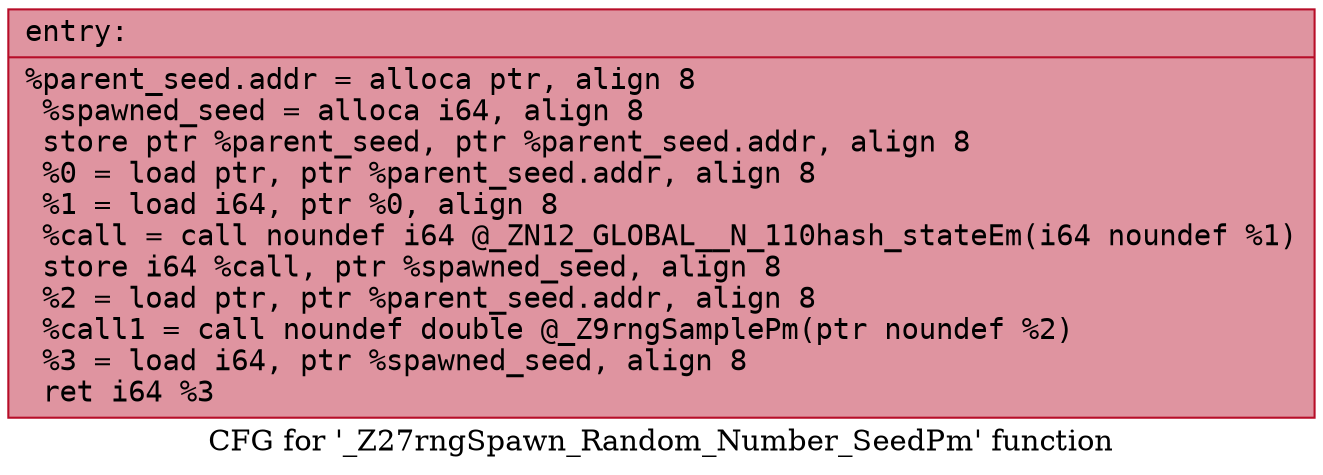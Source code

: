 digraph "CFG for '_Z27rngSpawn_Random_Number_SeedPm' function" {
	label="CFG for '_Z27rngSpawn_Random_Number_SeedPm' function";

	Node0x556a6cdc1510 [shape=record,color="#b70d28ff", style=filled, fillcolor="#b70d2870" fontname="Courier",label="{entry:\l|  %parent_seed.addr = alloca ptr, align 8\l  %spawned_seed = alloca i64, align 8\l  store ptr %parent_seed, ptr %parent_seed.addr, align 8\l  %0 = load ptr, ptr %parent_seed.addr, align 8\l  %1 = load i64, ptr %0, align 8\l  %call = call noundef i64 @_ZN12_GLOBAL__N_110hash_stateEm(i64 noundef %1)\l  store i64 %call, ptr %spawned_seed, align 8\l  %2 = load ptr, ptr %parent_seed.addr, align 8\l  %call1 = call noundef double @_Z9rngSamplePm(ptr noundef %2)\l  %3 = load i64, ptr %spawned_seed, align 8\l  ret i64 %3\l}"];
}
